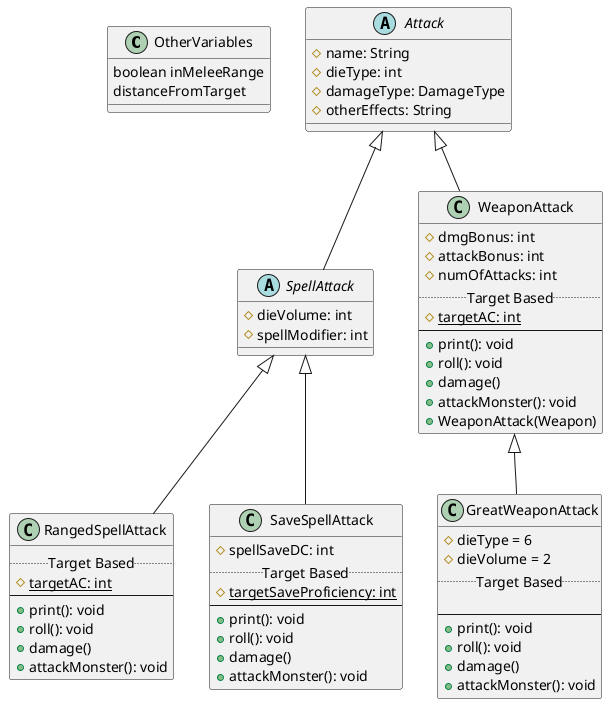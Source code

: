 @startuml
'https://plantuml.com/sequence-diagram

class OtherVariables {
    boolean inMeleeRange
    distanceFromTarget
}



abstract class  Attack {
    #name: String
    #dieType: int
    #damageType: DamageType
    #otherEffects: String
}
abstract class SpellAttack {
    #dieVolume: int
    #spellModifier: int
}
class RangedSpellAttack {
    .. Target Based ..
    {static} #targetAC: int
    --
    +print(): void
    +roll(): void
    +damage()
    +attackMonster(): void
}
class SaveSpellAttack {
    #spellSaveDC: int
    .. Target Based ..
    {static} #targetSaveProficiency: int
    --
    +print(): void
    +roll(): void
    +damage()
    +attackMonster(): void
}
class WeaponAttack {
    #dmgBonus: int
    #attackBonus: int
    #numOfAttacks: int
    .. Target Based ..
    {static} #targetAC: int
    --
    +print(): void
    +roll(): void
    +damage()
    +attackMonster(): void
    +WeaponAttack(Weapon)
}
class GreatWeaponAttack {
    #dieType = 6
    #dieVolume = 2
    .. Target Based ..

    --
    +print(): void
    +roll(): void
    +damage()
    +attackMonster(): void
}

Attack <|-- SpellAttack
Attack <|-- WeaponAttack
WeaponAttack <|-- GreatWeaponAttack
SpellAttack <|-- RangedSpellAttack
SpellAttack <|-- SaveSpellAttack

@enduml
